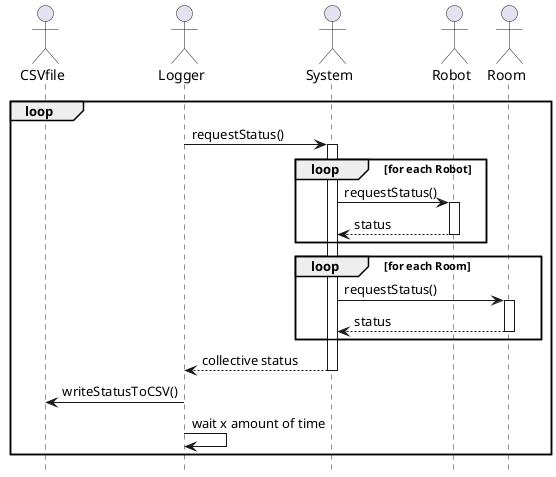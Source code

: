 @startuml loggerSequence
!define CSVFILE class width 80
!define LOGGER class width 80
!define SYSTEM class width 80
!define ROBOT class width 80

actor CSVfile
actor Logger
actor System
actor Robot
actor Room

hide footbox

loop 
Logger -> System: requestStatus()
activate System
loop for each Robot
    System -> Robot: requestStatus()
    activate Robot
    Robot --> System: status
    deactivate Robot
end loop
loop for each Room
    System -> Room: requestStatus()
    activate Room
    Room --> System: status
    deactivate Room
end loop
System --> Logger: collective status
deactivate System

Logger -> CSVfile: writeStatusToCSV()

Logger -> Logger: wait x amount of time
end loop

@enduml loggerSequence